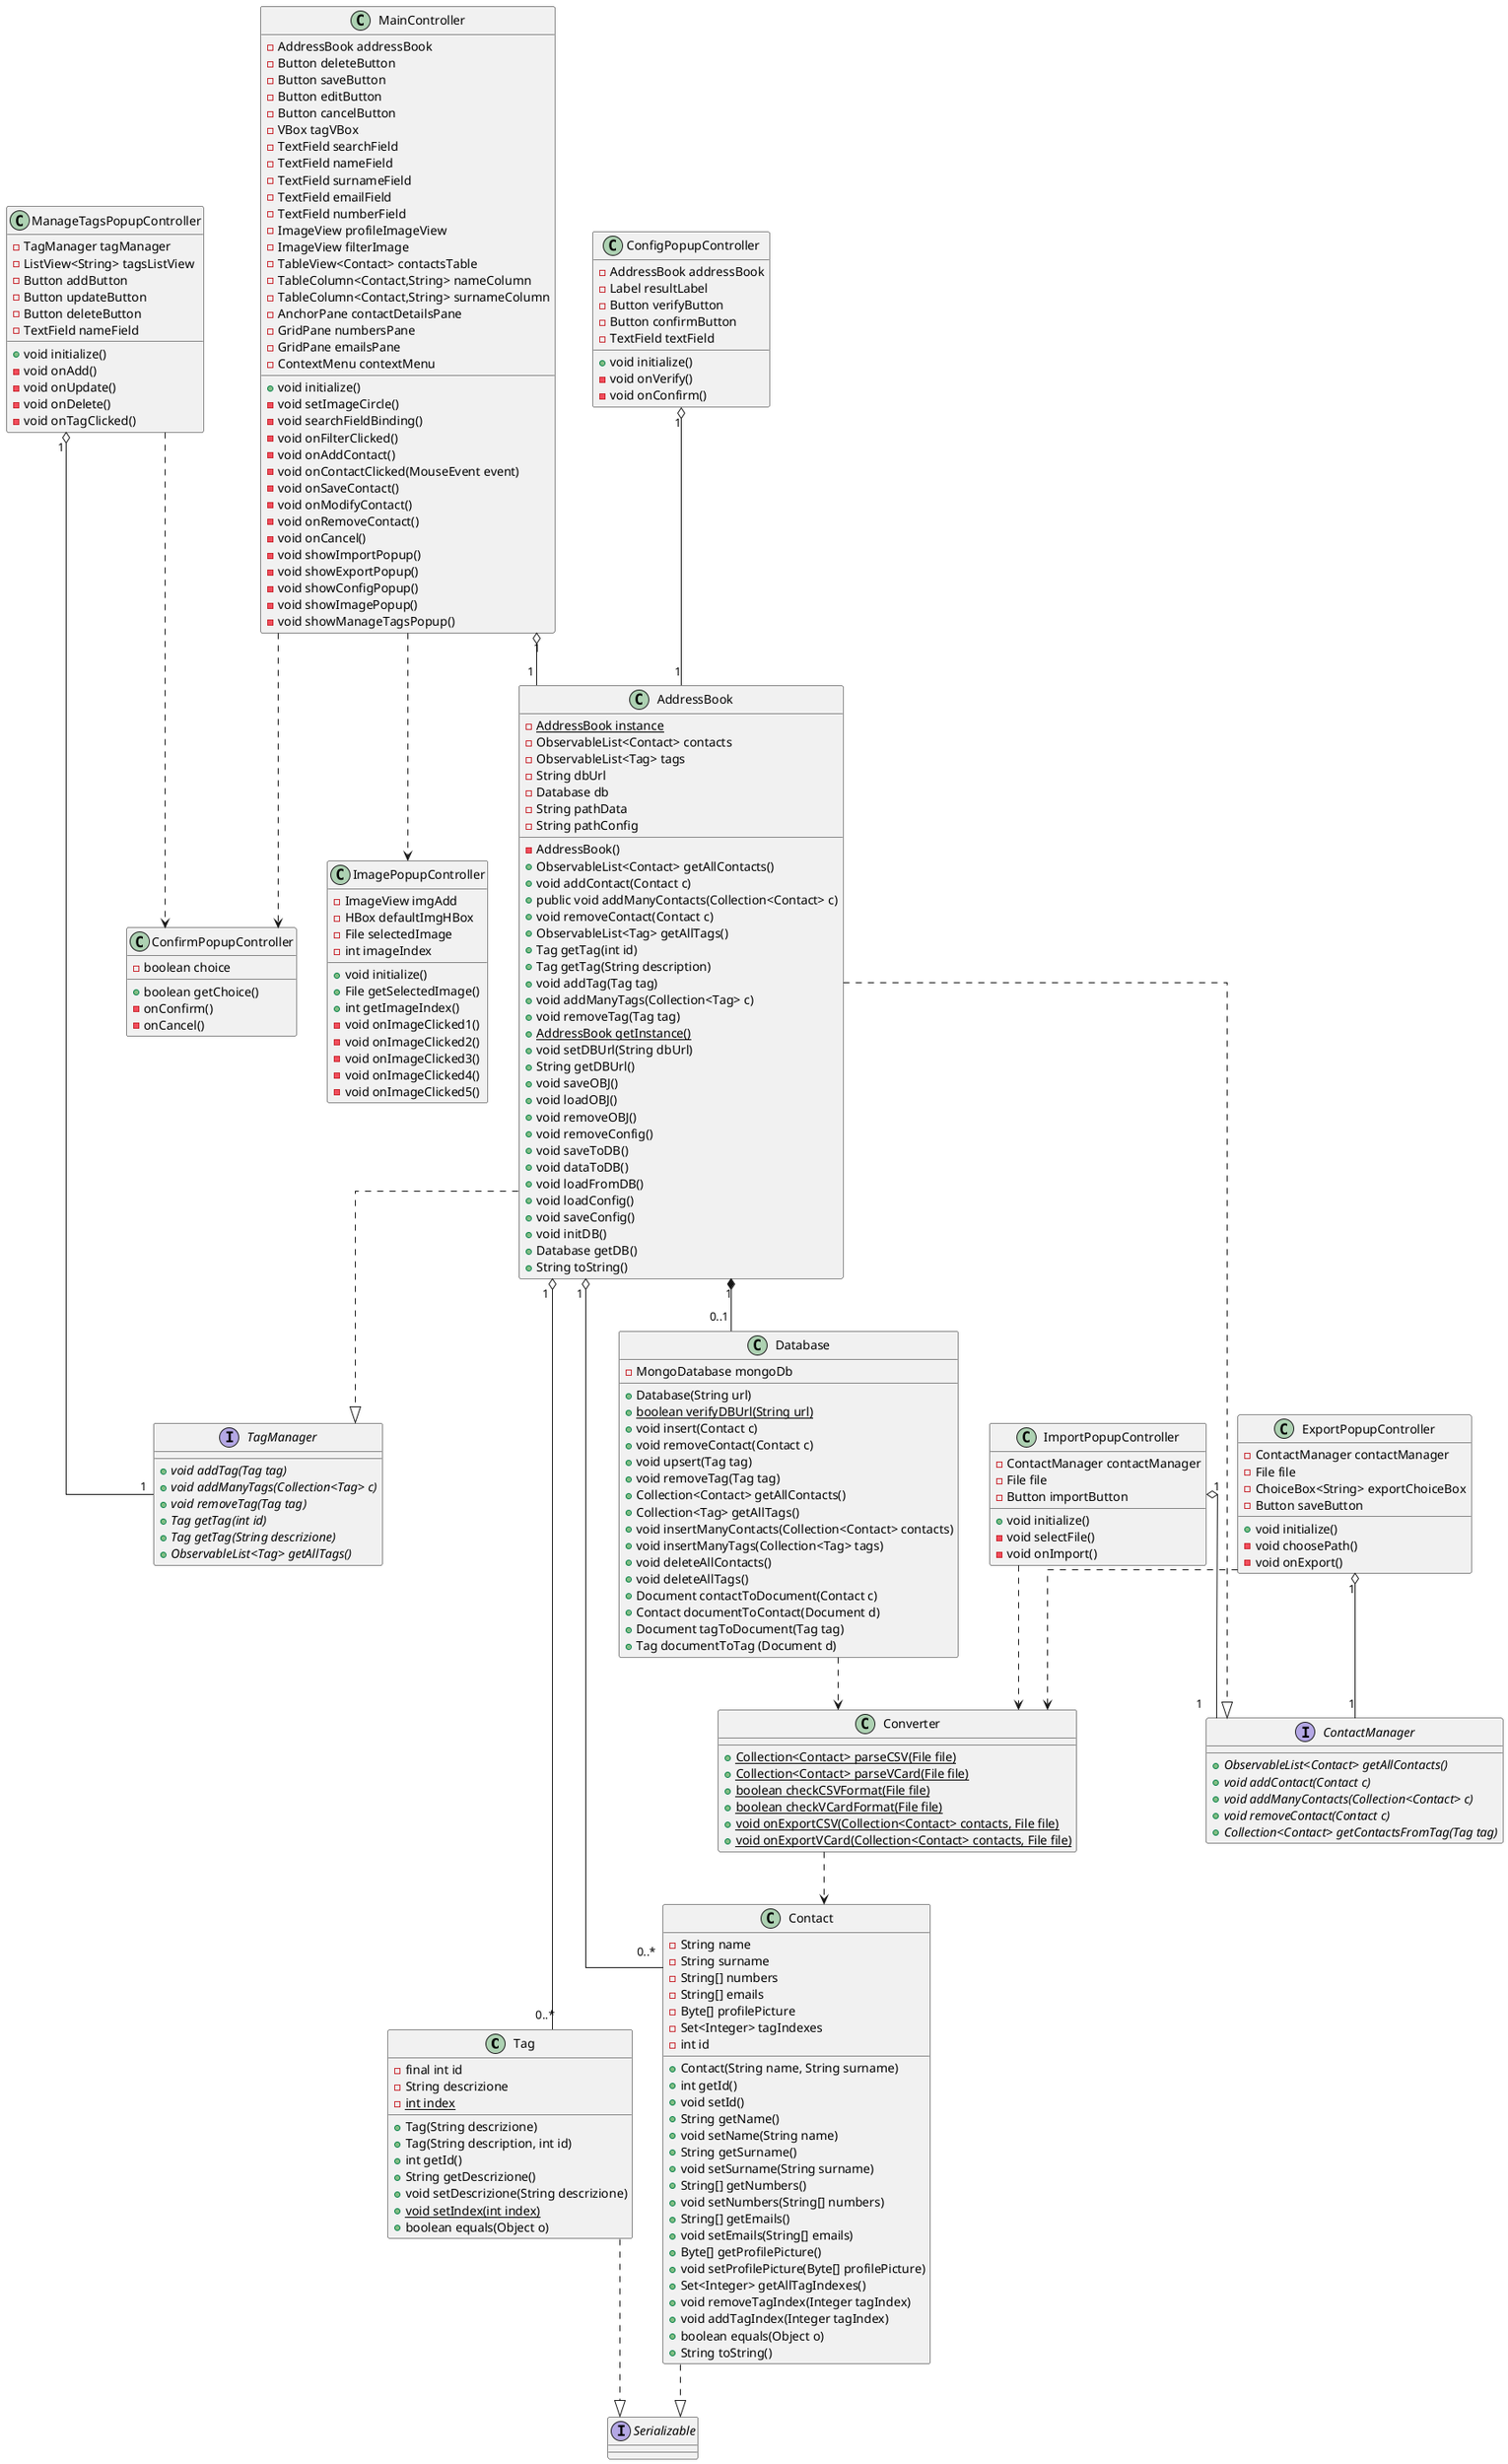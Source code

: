 @startuml Diagramma Classi
skinparam linetype ortho
'left to right direction


'****************** CLASSI ******************
class Tag {
    - final int id
    - String descrizione
    - {static} int index

    + Tag(String descrizione)
    + Tag(String description, int id)
    + int getId()
    + String getDescrizione()
    + void setDescrizione(String descrizione)
    + {static} void setIndex(int index)
    + boolean equals(Object o)
}

class Contact {
    - String name 
    - String surname 
    - String[] numbers
    - String[] emails
    - Byte[] profilePicture
    - Set<Integer> tagIndexes
    - int id

    + Contact(String name, String surname)
    + int getId()
    + void setId()
    + String getName()
    + void setName(String name)
    + String getSurname()
    + void setSurname(String surname)
    + String[] getNumbers()
    + void setNumbers(String[] numbers)
    + String[] getEmails()
    + void setEmails(String[] emails)
    + Byte[] getProfilePicture()
    + void setProfilePicture(Byte[] profilePicture)
    + Set<Integer> getAllTagIndexes()
    + void removeTagIndex(Integer tagIndex)
    + void addTagIndex(Integer tagIndex)
    + boolean equals(Object o)    
    + String toString()
}

class AddressBook {
    - {static} AddressBook instance
    - ObservableList<Contact> contacts
    - ObservableList<Tag> tags
    - String dbUrl
    - Database db
    - String pathData
    - String pathConfig

    - AddressBook()
    + ObservableList<Contact> getAllContacts()
    + void addContact(Contact c)
    + public void addManyContacts(Collection<Contact> c)
    + void removeContact(Contact c)
    + ObservableList<Tag> getAllTags()
    + Tag getTag(int id)
    + Tag getTag(String description)
    + void addTag(Tag tag)
    + void addManyTags(Collection<Tag> c)
    + void removeTag(Tag tag)
    + {static} AddressBook getInstance()
    + void setDBUrl(String dbUrl)
    + String getDBUrl()
    + void saveOBJ()
    + void loadOBJ()
    + void removeOBJ()
    + void removeConfig()
    + void saveToDB()
    + void dataToDB()
    + void loadFromDB()   
    + void loadConfig()
    + void saveConfig()
    + void initDB()
    + Database getDB()
    + String toString()
}

class MainController {
    - AddressBook addressBook
    - Button deleteButton
    - Button saveButton
    - Button editButton
    - Button cancelButton
    - VBox tagVBox
    - TextField searchField
    - TextField nameField
    - TextField surnameField
    - TextField emailField
    - TextField numberField
    - ImageView profileImageView
    - ImageView filterImage
    - TableView<Contact> contactsTable
    - TableColumn<Contact,String> nameColumn
    - TableColumn<Contact,String> surnameColumn
    - AnchorPane contactDetailsPane
    - GridPane numbersPane
    - GridPane emailsPane
    - ContextMenu contextMenu

    + void initialize()
    - void setImageCircle()
    - void searchFieldBinding()    
    - void onFilterClicked()
    - void onAddContact()
    - void onContactClicked(MouseEvent event)
    - void onSaveContact()
    - void onModifyContact()
    - void onRemoveContact()
    - void onCancel()
    - void showImportPopup()
    - void showExportPopup()
    - void showConfigPopup()
    - void showImagePopup()
    - void showManageTagsPopup()
}

class Converter {
    + {static} Collection<Contact> parseCSV(File file)
    + {static} Collection<Contact> parseVCard(File file)
    + {static} boolean checkCSVFormat(File file)
    + {static} boolean checkVCardFormat(File file)
    + {static} void onExportCSV(Collection<Contact> contacts, File file)
    + {static} void onExportVCard(Collection<Contact> contacts, File file)
}

class ImportPopupController {
    - ContactManager contactManager
    - File file
    - Button importButton

    + void initialize()
    - void selectFile()
    - void onImport()
}

class ExportPopupController {
    - ContactManager contactManager
    - File file
    - ChoiceBox<String> exportChoiceBox
    - Button saveButton

    + void initialize()
    - void choosePath()
    - void onExport()
}

class ManageTagsPopupController {
    - TagManager tagManager
    - ListView<String> tagsListView
    - Button addButton
    - Button updateButton
    - Button deleteButton
    - TextField nameField

    + void initialize()
    - void onAdd()
    - void onUpdate()
    - void onDelete()
    - void onTagClicked()
}

class ImagePopupController {
    - ImageView imgAdd
    - HBox defaultImgHBox
    - File selectedImage
    - int imageIndex

    + void initialize()
    + File getSelectedImage()
    + int getImageIndex()
    - void onImageClicked1()
    - void onImageClicked2()
    - void onImageClicked3()
    - void onImageClicked4()
    - void onImageClicked5()
}

class ConfirmPopupController {
    - boolean choice
    + boolean getChoice()
    - onConfirm()
    - onCancel()
}

class ConfigPopupController {
    - AddressBook addressBook
    - Label resultLabel
    - Button verifyButton
    - Button confirmButton
    - TextField textField
    
    + void initialize()
    - void onVerify()
    - void onConfirm()
}

class Database {
    - MongoDatabase mongoDb
    
    + Database(String url)
    + {static} boolean verifyDBUrl(String url)
    + void insert(Contact c)
    + void removeContact(Contact c)
    + void upsert(Tag tag)
    + void removeTag(Tag tag)
    + Collection<Contact> getAllContacts()
    + Collection<Tag> getAllTags()
    + void insertManyContacts(Collection<Contact> contacts)
    + void insertManyTags(Collection<Tag> tags)
    + void deleteAllContacts()
    + void deleteAllTags()
    + Document contactToDocument(Contact c)
    + Contact documentToContact(Document d)
    + Document tagToDocument(Tag tag)
    + Tag documentToTag (Document d)
} 


'****************** INTERFACCE ******************
interface Serializable

interface ContactManager {
    +{abstract} ObservableList<Contact> getAllContacts()
    +{abstract} void addContact(Contact c)
    +{abstract} void addManyContacts(Collection<Contact> c)
    +{abstract} void removeContact(Contact c)
    +{abstract} Collection<Contact> getContactsFromTag(Tag tag)
}

interface TagManager {
    +{abstract} void addTag(Tag tag)
    +{abstract} void addManyTags(Collection<Tag> c)
    +{abstract} void removeTag(Tag tag)
    +{abstract} Tag getTag(int id)
    +{abstract} Tag getTag(String descrizione)
    +{abstract} ObservableList<Tag> getAllTags()
}


'****************** RELAZIONI ******************
Contact ..|> Serializable

Tag ..|> Serializable

AddressBook "1" o-- "0..*" Contact
AddressBook "1" *-- "0..1" Database
AddressBook "1" o-- "0..*" Tag
AddressBook ..|> TagManager
AddressBook ..|> ContactManager

MainController "1" o-- "1" AddressBook
MainController ..> ImagePopupController
MainController ..> ConfirmPopupController

Converter ..> Contact

ImportPopupController "1" o-- "1" ContactManager
ImportPopupController ..> Converter

ExportPopupController "1" o-- "1" ContactManager
ExportPopupController ..> Converter

ManageTagsPopupController ..> ConfirmPopupController
ManageTagsPopupController "1" o-- "1" TagManager

ConfigPopupController "1" o-- "1" AddressBook

Database ..> Converter

@enduml
